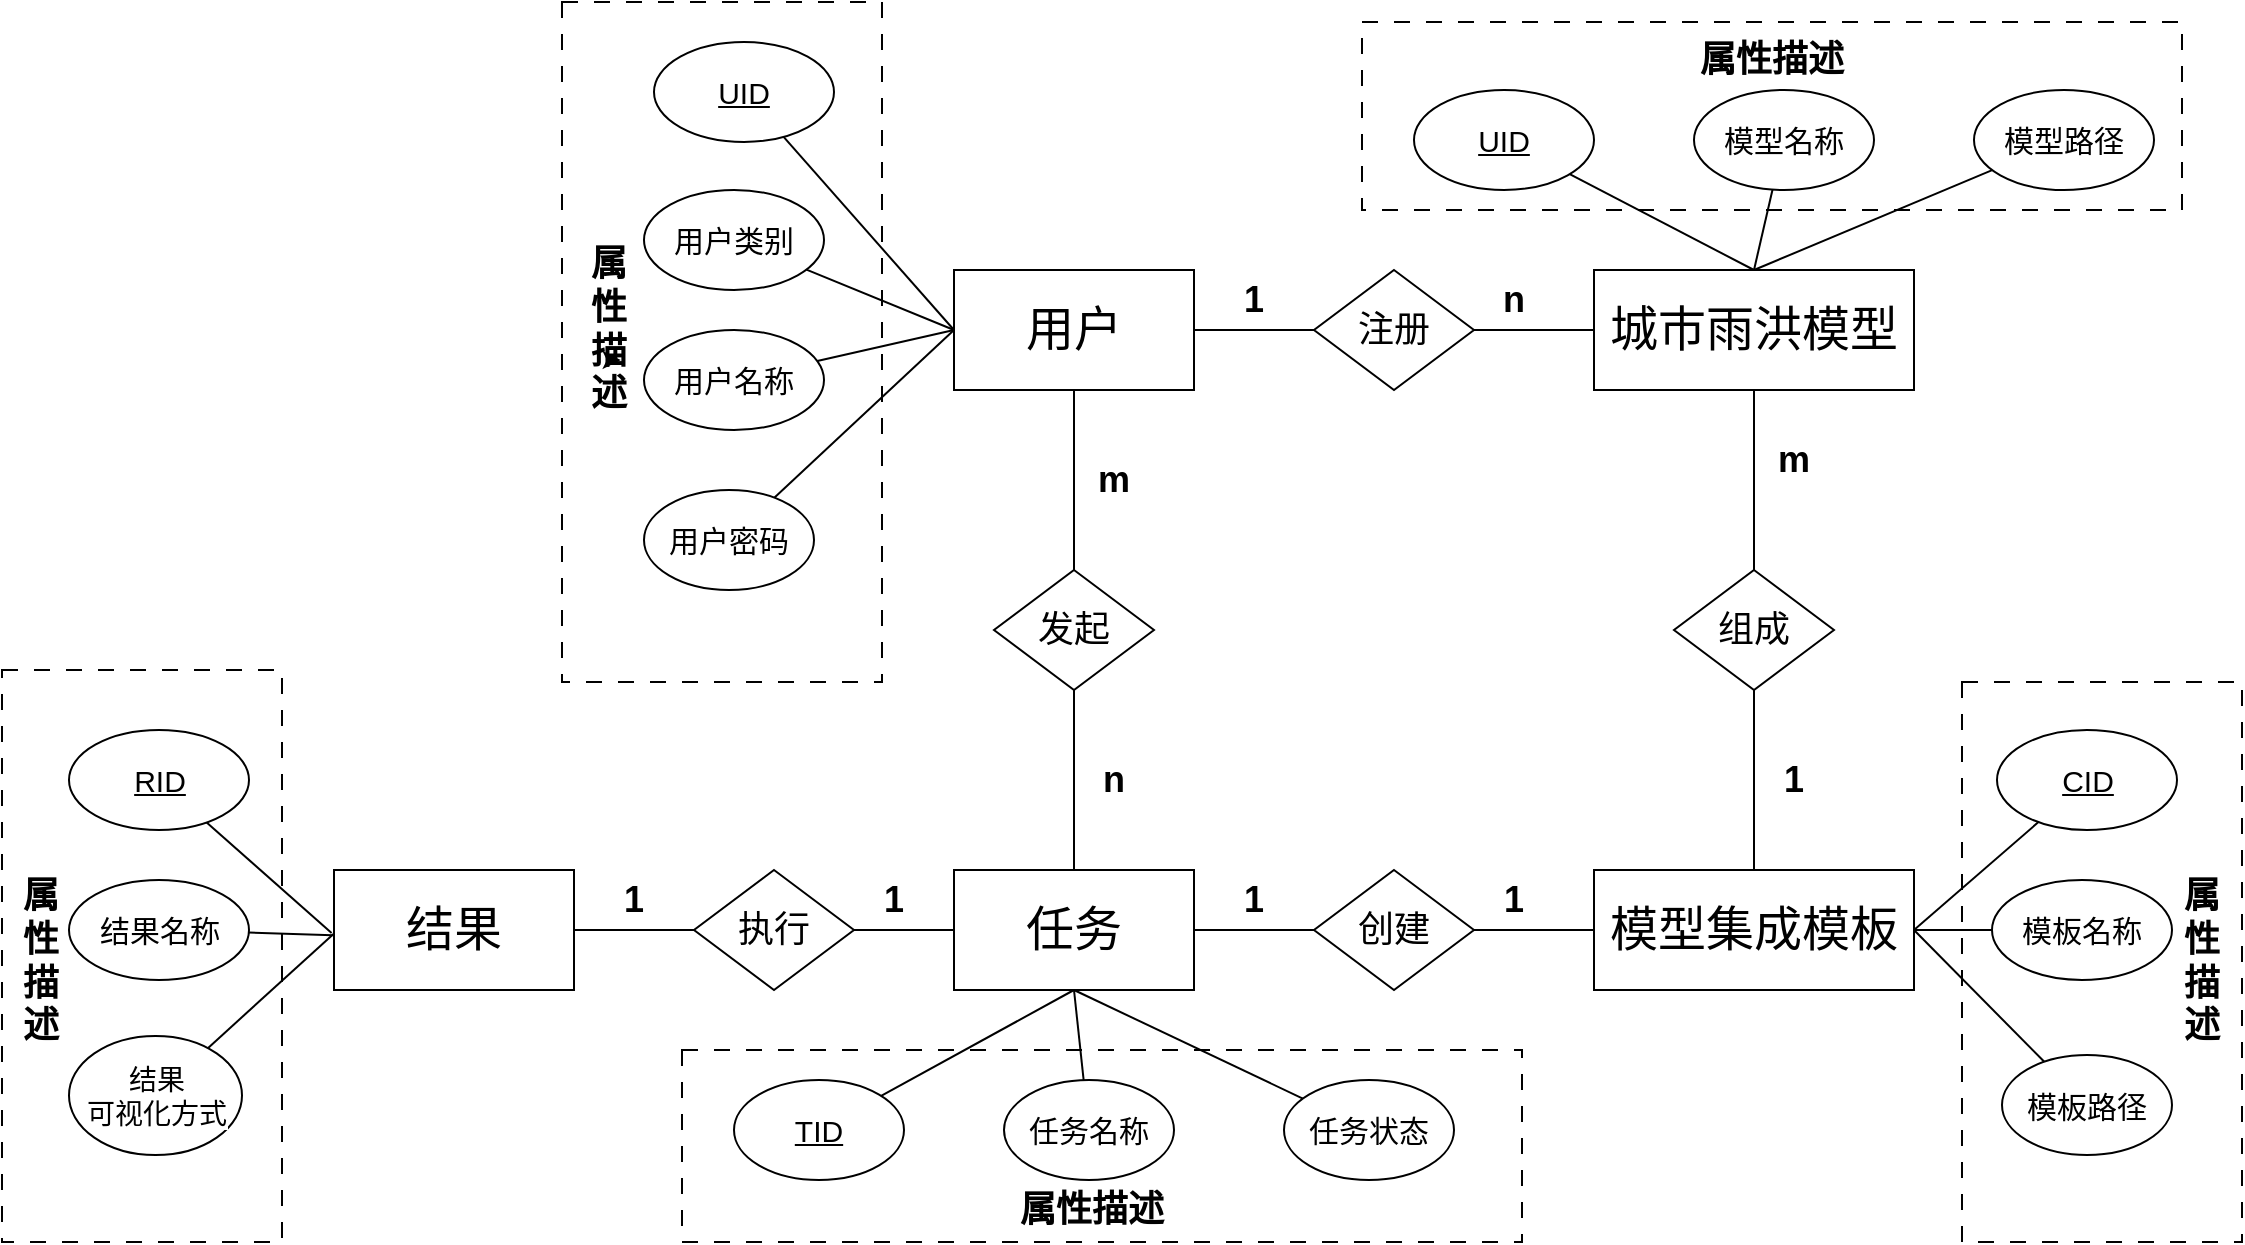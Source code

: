 <mxfile version="24.0.1" type="github">
  <diagram name="第 1 页" id="ROT8hP7zYhsQpSIMFXWq">
    <mxGraphModel dx="1619" dy="1174" grid="1" gridSize="10" guides="1" tooltips="1" connect="1" arrows="1" fold="1" page="1" pageScale="1" pageWidth="1169" pageHeight="827" math="0" shadow="0">
      <root>
        <mxCell id="0" />
        <mxCell id="1" parent="0" />
        <mxCell id="fwdPai1zfSGo5b2jM-RG-74" value="" style="rounded=0;whiteSpace=wrap;html=1;fontFamily=Helvetica;fontSize=11;fontColor=default;labelBackgroundColor=default;dashed=1;dashPattern=8 8;" vertex="1" parent="1">
          <mxGeometry x="320" y="100" width="160" height="340" as="geometry" />
        </mxCell>
        <mxCell id="fwdPai1zfSGo5b2jM-RG-75" value="" style="rounded=0;whiteSpace=wrap;html=1;fontFamily=Helvetica;fontSize=11;fontColor=default;labelBackgroundColor=default;dashed=1;dashPattern=8 8;" vertex="1" parent="1">
          <mxGeometry x="40" y="434" width="140" height="286" as="geometry" />
        </mxCell>
        <mxCell id="fwdPai1zfSGo5b2jM-RG-76" value="" style="rounded=0;whiteSpace=wrap;html=1;fontFamily=Helvetica;fontSize=11;fontColor=default;labelBackgroundColor=default;dashed=1;dashPattern=8 8;" vertex="1" parent="1">
          <mxGeometry x="380" y="624" width="420" height="96" as="geometry" />
        </mxCell>
        <mxCell id="fwdPai1zfSGo5b2jM-RG-77" value="" style="rounded=0;whiteSpace=wrap;html=1;fontFamily=Helvetica;fontSize=11;fontColor=default;labelBackgroundColor=default;dashed=1;dashPattern=8 8;" vertex="1" parent="1">
          <mxGeometry x="720" y="110" width="410" height="94" as="geometry" />
        </mxCell>
        <mxCell id="fwdPai1zfSGo5b2jM-RG-78" value="" style="rounded=0;whiteSpace=wrap;html=1;fontFamily=Helvetica;fontSize=11;fontColor=default;labelBackgroundColor=default;dashed=1;dashPattern=8 8;" vertex="1" parent="1">
          <mxGeometry x="1020" y="440" width="140" height="280" as="geometry" />
        </mxCell>
        <mxCell id="fwdPai1zfSGo5b2jM-RG-13" style="rounded=0;orthogonalLoop=1;jettySize=auto;html=1;entryX=0.5;entryY=0;entryDx=0;entryDy=0;endArrow=none;endFill=0;" edge="1" parent="1" source="fwdPai1zfSGo5b2jM-RG-2" target="fwdPai1zfSGo5b2jM-RG-12">
          <mxGeometry relative="1" as="geometry" />
        </mxCell>
        <mxCell id="fwdPai1zfSGo5b2jM-RG-15" style="edgeStyle=none;rounded=0;orthogonalLoop=1;jettySize=auto;html=1;strokeColor=default;align=center;verticalAlign=middle;fontFamily=Helvetica;fontSize=11;fontColor=default;labelBackgroundColor=default;endArrow=none;endFill=0;" edge="1" parent="1" source="fwdPai1zfSGo5b2jM-RG-2" target="fwdPai1zfSGo5b2jM-RG-7">
          <mxGeometry relative="1" as="geometry" />
        </mxCell>
        <mxCell id="fwdPai1zfSGo5b2jM-RG-2" value="&lt;font style=&quot;font-size: 24px;&quot;&gt;用户&lt;/font&gt;" style="rounded=0;whiteSpace=wrap;html=1;" vertex="1" parent="1">
          <mxGeometry x="516" y="234" width="120" height="60" as="geometry" />
        </mxCell>
        <mxCell id="fwdPai1zfSGo5b2jM-RG-21" style="edgeStyle=none;rounded=0;orthogonalLoop=1;jettySize=auto;html=1;entryX=1;entryY=0.5;entryDx=0;entryDy=0;strokeColor=default;align=center;verticalAlign=middle;fontFamily=Helvetica;fontSize=11;fontColor=default;labelBackgroundColor=default;endArrow=none;endFill=0;" edge="1" parent="1" source="fwdPai1zfSGo5b2jM-RG-3" target="fwdPai1zfSGo5b2jM-RG-10">
          <mxGeometry relative="1" as="geometry" />
        </mxCell>
        <mxCell id="fwdPai1zfSGo5b2jM-RG-3" value="&lt;font style=&quot;font-size: 24px;&quot;&gt;任务&lt;/font&gt;" style="rounded=0;whiteSpace=wrap;html=1;" vertex="1" parent="1">
          <mxGeometry x="516" y="534" width="120" height="60" as="geometry" />
        </mxCell>
        <mxCell id="fwdPai1zfSGo5b2jM-RG-19" style="edgeStyle=none;rounded=0;orthogonalLoop=1;jettySize=auto;html=1;entryX=1;entryY=0.5;entryDx=0;entryDy=0;strokeColor=default;align=center;verticalAlign=middle;fontFamily=Helvetica;fontSize=11;fontColor=default;labelBackgroundColor=default;endArrow=none;endFill=0;" edge="1" parent="1" source="fwdPai1zfSGo5b2jM-RG-5" target="fwdPai1zfSGo5b2jM-RG-9">
          <mxGeometry relative="1" as="geometry" />
        </mxCell>
        <mxCell id="fwdPai1zfSGo5b2jM-RG-5" value="&lt;font style=&quot;font-size: 24px;&quot;&gt;模型集成模板&lt;/font&gt;" style="rounded=0;whiteSpace=wrap;html=1;" vertex="1" parent="1">
          <mxGeometry x="836" y="534" width="160" height="60" as="geometry" />
        </mxCell>
        <mxCell id="fwdPai1zfSGo5b2jM-RG-17" style="edgeStyle=none;rounded=0;orthogonalLoop=1;jettySize=auto;html=1;entryX=0.5;entryY=0;entryDx=0;entryDy=0;strokeColor=default;align=center;verticalAlign=middle;fontFamily=Helvetica;fontSize=11;fontColor=default;labelBackgroundColor=default;endArrow=none;endFill=0;" edge="1" parent="1" source="fwdPai1zfSGo5b2jM-RG-6" target="fwdPai1zfSGo5b2jM-RG-8">
          <mxGeometry relative="1" as="geometry" />
        </mxCell>
        <mxCell id="fwdPai1zfSGo5b2jM-RG-6" value="&lt;font style=&quot;font-size: 24px;&quot;&gt;城市雨洪模型&lt;/font&gt;" style="rounded=0;whiteSpace=wrap;html=1;" vertex="1" parent="1">
          <mxGeometry x="836" y="234" width="160" height="60" as="geometry" />
        </mxCell>
        <mxCell id="fwdPai1zfSGo5b2jM-RG-16" style="edgeStyle=none;rounded=0;orthogonalLoop=1;jettySize=auto;html=1;strokeColor=default;align=center;verticalAlign=middle;fontFamily=Helvetica;fontSize=11;fontColor=default;labelBackgroundColor=default;endArrow=none;endFill=0;" edge="1" parent="1" source="fwdPai1zfSGo5b2jM-RG-7" target="fwdPai1zfSGo5b2jM-RG-6">
          <mxGeometry relative="1" as="geometry" />
        </mxCell>
        <mxCell id="fwdPai1zfSGo5b2jM-RG-7" value="&lt;font style=&quot;font-size: 18px;&quot;&gt;注册&lt;/font&gt;" style="rhombus;whiteSpace=wrap;html=1;" vertex="1" parent="1">
          <mxGeometry x="696" y="234" width="80" height="60" as="geometry" />
        </mxCell>
        <mxCell id="fwdPai1zfSGo5b2jM-RG-18" style="edgeStyle=none;rounded=0;orthogonalLoop=1;jettySize=auto;html=1;strokeColor=default;align=center;verticalAlign=middle;fontFamily=Helvetica;fontSize=11;fontColor=default;labelBackgroundColor=default;endArrow=none;endFill=0;" edge="1" parent="1" source="fwdPai1zfSGo5b2jM-RG-8" target="fwdPai1zfSGo5b2jM-RG-5">
          <mxGeometry relative="1" as="geometry" />
        </mxCell>
        <mxCell id="fwdPai1zfSGo5b2jM-RG-8" value="&lt;font style=&quot;font-size: 18px;&quot;&gt;组成&lt;/font&gt;" style="rhombus;whiteSpace=wrap;html=1;" vertex="1" parent="1">
          <mxGeometry x="876" y="384" width="80" height="60" as="geometry" />
        </mxCell>
        <mxCell id="fwdPai1zfSGo5b2jM-RG-20" style="edgeStyle=none;rounded=0;orthogonalLoop=1;jettySize=auto;html=1;entryX=1;entryY=0.5;entryDx=0;entryDy=0;strokeColor=default;align=center;verticalAlign=middle;fontFamily=Helvetica;fontSize=11;fontColor=default;labelBackgroundColor=default;endArrow=none;endFill=0;" edge="1" parent="1" source="fwdPai1zfSGo5b2jM-RG-9" target="fwdPai1zfSGo5b2jM-RG-3">
          <mxGeometry relative="1" as="geometry" />
        </mxCell>
        <mxCell id="fwdPai1zfSGo5b2jM-RG-9" value="&lt;font style=&quot;font-size: 18px;&quot;&gt;创建&lt;/font&gt;" style="rhombus;whiteSpace=wrap;html=1;" vertex="1" parent="1">
          <mxGeometry x="696" y="534" width="80" height="60" as="geometry" />
        </mxCell>
        <mxCell id="fwdPai1zfSGo5b2jM-RG-22" style="edgeStyle=none;rounded=0;orthogonalLoop=1;jettySize=auto;html=1;entryX=1;entryY=0.5;entryDx=0;entryDy=0;strokeColor=default;align=center;verticalAlign=middle;fontFamily=Helvetica;fontSize=11;fontColor=default;labelBackgroundColor=default;endArrow=none;endFill=0;" edge="1" parent="1" source="fwdPai1zfSGo5b2jM-RG-10" target="fwdPai1zfSGo5b2jM-RG-11">
          <mxGeometry relative="1" as="geometry" />
        </mxCell>
        <mxCell id="fwdPai1zfSGo5b2jM-RG-10" value="&lt;font style=&quot;font-size: 18px;&quot;&gt;执行&lt;/font&gt;" style="rhombus;whiteSpace=wrap;html=1;" vertex="1" parent="1">
          <mxGeometry x="386" y="534" width="80" height="60" as="geometry" />
        </mxCell>
        <mxCell id="fwdPai1zfSGo5b2jM-RG-11" value="&lt;font style=&quot;font-size: 24px;&quot;&gt;结果&lt;/font&gt;" style="rounded=0;whiteSpace=wrap;html=1;" vertex="1" parent="1">
          <mxGeometry x="206" y="534" width="120" height="60" as="geometry" />
        </mxCell>
        <mxCell id="fwdPai1zfSGo5b2jM-RG-14" style="edgeStyle=none;rounded=0;orthogonalLoop=1;jettySize=auto;html=1;entryX=0.5;entryY=0;entryDx=0;entryDy=0;strokeColor=default;align=center;verticalAlign=middle;fontFamily=Helvetica;fontSize=11;fontColor=default;labelBackgroundColor=default;endArrow=none;endFill=0;" edge="1" parent="1" source="fwdPai1zfSGo5b2jM-RG-12" target="fwdPai1zfSGo5b2jM-RG-3">
          <mxGeometry relative="1" as="geometry" />
        </mxCell>
        <mxCell id="fwdPai1zfSGo5b2jM-RG-12" value="&lt;font style=&quot;font-size: 18px;&quot;&gt;发起&lt;/font&gt;" style="rhombus;whiteSpace=wrap;html=1;" vertex="1" parent="1">
          <mxGeometry x="536" y="384" width="80" height="60" as="geometry" />
        </mxCell>
        <mxCell id="fwdPai1zfSGo5b2jM-RG-23" value="&lt;font style=&quot;font-size: 18px;&quot;&gt;&lt;b&gt;m&lt;/b&gt;&lt;/font&gt;" style="text;html=1;align=center;verticalAlign=middle;whiteSpace=wrap;rounded=0;fontFamily=Helvetica;fontSize=11;fontColor=default;labelBackgroundColor=default;" vertex="1" parent="1">
          <mxGeometry x="566" y="324" width="60" height="30" as="geometry" />
        </mxCell>
        <mxCell id="fwdPai1zfSGo5b2jM-RG-25" value="&lt;font style=&quot;font-size: 18px;&quot;&gt;&lt;b&gt;n&lt;/b&gt;&lt;/font&gt;" style="text;html=1;align=center;verticalAlign=middle;whiteSpace=wrap;rounded=0;fontFamily=Helvetica;fontSize=11;fontColor=default;labelBackgroundColor=default;" vertex="1" parent="1">
          <mxGeometry x="566" y="474" width="60" height="30" as="geometry" />
        </mxCell>
        <mxCell id="fwdPai1zfSGo5b2jM-RG-26" value="&lt;font style=&quot;font-size: 18px;&quot;&gt;&lt;b&gt;1&lt;/b&gt;&lt;/font&gt;" style="text;html=1;align=center;verticalAlign=middle;whiteSpace=wrap;rounded=0;fontFamily=Helvetica;fontSize=11;fontColor=default;labelBackgroundColor=default;" vertex="1" parent="1">
          <mxGeometry x="636" y="534" width="60" height="30" as="geometry" />
        </mxCell>
        <mxCell id="fwdPai1zfSGo5b2jM-RG-27" value="&lt;font style=&quot;font-size: 18px;&quot;&gt;&lt;b&gt;1&lt;/b&gt;&lt;/font&gt;" style="text;html=1;align=center;verticalAlign=middle;whiteSpace=wrap;rounded=0;fontFamily=Helvetica;fontSize=11;fontColor=default;labelBackgroundColor=default;" vertex="1" parent="1">
          <mxGeometry x="766" y="534" width="60" height="30" as="geometry" />
        </mxCell>
        <mxCell id="fwdPai1zfSGo5b2jM-RG-28" value="&lt;font style=&quot;font-size: 18px;&quot;&gt;&lt;b&gt;1&lt;/b&gt;&lt;/font&gt;" style="text;html=1;align=center;verticalAlign=middle;whiteSpace=wrap;rounded=0;fontFamily=Helvetica;fontSize=11;fontColor=default;labelBackgroundColor=default;" vertex="1" parent="1">
          <mxGeometry x="906" y="474" width="60" height="30" as="geometry" />
        </mxCell>
        <mxCell id="fwdPai1zfSGo5b2jM-RG-29" value="&lt;font style=&quot;font-size: 18px;&quot;&gt;&lt;b&gt;m&lt;/b&gt;&lt;/font&gt;" style="text;html=1;align=center;verticalAlign=middle;whiteSpace=wrap;rounded=0;fontFamily=Helvetica;fontSize=11;fontColor=default;labelBackgroundColor=default;" vertex="1" parent="1">
          <mxGeometry x="906" y="314" width="60" height="30" as="geometry" />
        </mxCell>
        <mxCell id="fwdPai1zfSGo5b2jM-RG-30" value="&lt;font style=&quot;font-size: 18px;&quot;&gt;&lt;b&gt;1&lt;/b&gt;&lt;/font&gt;" style="text;html=1;align=center;verticalAlign=middle;whiteSpace=wrap;rounded=0;fontFamily=Helvetica;fontSize=11;fontColor=default;labelBackgroundColor=default;" vertex="1" parent="1">
          <mxGeometry x="456" y="534" width="60" height="30" as="geometry" />
        </mxCell>
        <mxCell id="fwdPai1zfSGo5b2jM-RG-31" value="&lt;font style=&quot;font-size: 18px;&quot;&gt;&lt;b&gt;1&lt;/b&gt;&lt;/font&gt;" style="text;html=1;align=center;verticalAlign=middle;whiteSpace=wrap;rounded=0;fontFamily=Helvetica;fontSize=11;fontColor=default;labelBackgroundColor=default;" vertex="1" parent="1">
          <mxGeometry x="326" y="534" width="60" height="30" as="geometry" />
        </mxCell>
        <mxCell id="fwdPai1zfSGo5b2jM-RG-32" value="&lt;font style=&quot;font-size: 18px;&quot;&gt;&lt;b&gt;1&lt;/b&gt;&lt;/font&gt;" style="text;html=1;align=center;verticalAlign=middle;whiteSpace=wrap;rounded=0;fontFamily=Helvetica;fontSize=11;fontColor=default;labelBackgroundColor=default;" vertex="1" parent="1">
          <mxGeometry x="636" y="234" width="60" height="30" as="geometry" />
        </mxCell>
        <mxCell id="fwdPai1zfSGo5b2jM-RG-33" value="&lt;font style=&quot;font-size: 18px;&quot;&gt;&lt;b&gt;n&lt;/b&gt;&lt;/font&gt;" style="text;html=1;align=center;verticalAlign=middle;whiteSpace=wrap;rounded=0;fontFamily=Helvetica;fontSize=11;fontColor=default;labelBackgroundColor=default;" vertex="1" parent="1">
          <mxGeometry x="766" y="234" width="60" height="30" as="geometry" />
        </mxCell>
        <mxCell id="fwdPai1zfSGo5b2jM-RG-47" style="edgeStyle=none;rounded=0;orthogonalLoop=1;jettySize=auto;html=1;entryX=0;entryY=0.5;entryDx=0;entryDy=0;strokeColor=default;align=center;verticalAlign=middle;fontFamily=Helvetica;fontSize=11;fontColor=default;labelBackgroundColor=default;endArrow=none;endFill=0;" edge="1" parent="1" source="fwdPai1zfSGo5b2jM-RG-34" target="fwdPai1zfSGo5b2jM-RG-2">
          <mxGeometry relative="1" as="geometry" />
        </mxCell>
        <mxCell id="fwdPai1zfSGo5b2jM-RG-34" value="&lt;font style=&quot;font-size: 15px;&quot;&gt;&lt;u&gt;UID&lt;/u&gt;&lt;/font&gt;" style="ellipse;whiteSpace=wrap;html=1;fontFamily=Helvetica;fontSize=11;fontColor=default;labelBackgroundColor=default;" vertex="1" parent="1">
          <mxGeometry x="366" y="120" width="90" height="50" as="geometry" />
        </mxCell>
        <mxCell id="fwdPai1zfSGo5b2jM-RG-48" style="edgeStyle=none;rounded=0;orthogonalLoop=1;jettySize=auto;html=1;strokeColor=default;align=center;verticalAlign=middle;fontFamily=Helvetica;fontSize=11;fontColor=default;labelBackgroundColor=default;endArrow=none;endFill=0;entryX=0;entryY=0.5;entryDx=0;entryDy=0;" edge="1" parent="1" source="fwdPai1zfSGo5b2jM-RG-35" target="fwdPai1zfSGo5b2jM-RG-2">
          <mxGeometry relative="1" as="geometry">
            <mxPoint x="510" y="264" as="targetPoint" />
          </mxGeometry>
        </mxCell>
        <mxCell id="fwdPai1zfSGo5b2jM-RG-35" value="&lt;font style=&quot;font-size: 15px;&quot;&gt;用户名称&lt;/font&gt;" style="ellipse;whiteSpace=wrap;html=1;fontFamily=Helvetica;fontSize=11;fontColor=default;labelBackgroundColor=default;" vertex="1" parent="1">
          <mxGeometry x="361" y="264" width="90" height="50" as="geometry" />
        </mxCell>
        <mxCell id="fwdPai1zfSGo5b2jM-RG-49" style="edgeStyle=none;rounded=0;orthogonalLoop=1;jettySize=auto;html=1;entryX=0;entryY=0.5;entryDx=0;entryDy=0;strokeColor=default;align=center;verticalAlign=middle;fontFamily=Helvetica;fontSize=11;fontColor=default;labelBackgroundColor=default;endArrow=none;endFill=0;" edge="1" parent="1" source="fwdPai1zfSGo5b2jM-RG-36" target="fwdPai1zfSGo5b2jM-RG-2">
          <mxGeometry relative="1" as="geometry" />
        </mxCell>
        <mxCell id="fwdPai1zfSGo5b2jM-RG-36" value="&lt;font style=&quot;font-size: 15px;&quot;&gt;用户密码&lt;/font&gt;" style="ellipse;whiteSpace=wrap;html=1;fontFamily=Helvetica;fontSize=11;fontColor=default;labelBackgroundColor=default;" vertex="1" parent="1">
          <mxGeometry x="361" y="344" width="85" height="50" as="geometry" />
        </mxCell>
        <mxCell id="fwdPai1zfSGo5b2jM-RG-53" style="edgeStyle=none;rounded=0;orthogonalLoop=1;jettySize=auto;html=1;entryX=0.5;entryY=0;entryDx=0;entryDy=0;strokeColor=default;align=center;verticalAlign=middle;fontFamily=Helvetica;fontSize=11;fontColor=default;labelBackgroundColor=default;endArrow=none;endFill=0;" edge="1" parent="1" source="fwdPai1zfSGo5b2jM-RG-50" target="fwdPai1zfSGo5b2jM-RG-6">
          <mxGeometry relative="1" as="geometry" />
        </mxCell>
        <mxCell id="fwdPai1zfSGo5b2jM-RG-50" value="&lt;font style=&quot;font-size: 15px;&quot;&gt;&lt;u&gt;UID&lt;/u&gt;&lt;/font&gt;" style="ellipse;whiteSpace=wrap;html=1;fontFamily=Helvetica;fontSize=11;fontColor=default;labelBackgroundColor=default;" vertex="1" parent="1">
          <mxGeometry x="746" y="144" width="90" height="50" as="geometry" />
        </mxCell>
        <mxCell id="fwdPai1zfSGo5b2jM-RG-54" style="edgeStyle=none;rounded=0;orthogonalLoop=1;jettySize=auto;html=1;entryX=0.5;entryY=0;entryDx=0;entryDy=0;strokeColor=default;align=center;verticalAlign=middle;fontFamily=Helvetica;fontSize=11;fontColor=default;labelBackgroundColor=default;endArrow=none;endFill=0;" edge="1" parent="1" source="fwdPai1zfSGo5b2jM-RG-51" target="fwdPai1zfSGo5b2jM-RG-6">
          <mxGeometry relative="1" as="geometry" />
        </mxCell>
        <mxCell id="fwdPai1zfSGo5b2jM-RG-51" value="&lt;font style=&quot;font-size: 15px;&quot;&gt;模型名称&lt;/font&gt;" style="ellipse;whiteSpace=wrap;html=1;fontFamily=Helvetica;fontSize=11;fontColor=default;labelBackgroundColor=default;" vertex="1" parent="1">
          <mxGeometry x="886" y="144" width="90" height="50" as="geometry" />
        </mxCell>
        <mxCell id="fwdPai1zfSGo5b2jM-RG-55" style="edgeStyle=none;rounded=0;orthogonalLoop=1;jettySize=auto;html=1;entryX=0.5;entryY=0;entryDx=0;entryDy=0;strokeColor=default;align=center;verticalAlign=middle;fontFamily=Helvetica;fontSize=11;fontColor=default;labelBackgroundColor=default;endArrow=none;endFill=0;" edge="1" parent="1" source="fwdPai1zfSGo5b2jM-RG-52" target="fwdPai1zfSGo5b2jM-RG-6">
          <mxGeometry relative="1" as="geometry" />
        </mxCell>
        <mxCell id="fwdPai1zfSGo5b2jM-RG-52" value="&lt;font style=&quot;font-size: 15px;&quot;&gt;模型路径&lt;/font&gt;" style="ellipse;whiteSpace=wrap;html=1;fontFamily=Helvetica;fontSize=11;fontColor=default;labelBackgroundColor=default;" vertex="1" parent="1">
          <mxGeometry x="1026" y="144" width="90" height="50" as="geometry" />
        </mxCell>
        <mxCell id="fwdPai1zfSGo5b2jM-RG-56" value="&lt;font style=&quot;font-size: 15px;&quot;&gt;&lt;u&gt;RID&lt;/u&gt;&lt;/font&gt;" style="ellipse;whiteSpace=wrap;html=1;fontFamily=Helvetica;fontSize=11;fontColor=default;labelBackgroundColor=default;" vertex="1" parent="1">
          <mxGeometry x="73.5" y="464" width="90" height="50" as="geometry" />
        </mxCell>
        <mxCell id="fwdPai1zfSGo5b2jM-RG-57" value="&lt;font style=&quot;font-size: 15px;&quot;&gt;结果名称&lt;/font&gt;" style="ellipse;whiteSpace=wrap;html=1;fontFamily=Helvetica;fontSize=11;fontColor=default;labelBackgroundColor=default;" vertex="1" parent="1">
          <mxGeometry x="73.5" y="539" width="90" height="50" as="geometry" />
        </mxCell>
        <mxCell id="fwdPai1zfSGo5b2jM-RG-58" value="&lt;font style=&quot;font-size: 14px;&quot;&gt;结果&lt;/font&gt;&lt;div&gt;&lt;font style=&quot;font-size: 14px;&quot;&gt;可视化方式&lt;/font&gt;&lt;/div&gt;" style="ellipse;whiteSpace=wrap;html=1;fontFamily=Helvetica;fontSize=11;fontColor=default;labelBackgroundColor=default;" vertex="1" parent="1">
          <mxGeometry x="73.5" y="617" width="86.5" height="59.5" as="geometry" />
        </mxCell>
        <mxCell id="fwdPai1zfSGo5b2jM-RG-59" style="edgeStyle=none;rounded=0;orthogonalLoop=1;jettySize=auto;html=1;strokeColor=default;align=center;verticalAlign=middle;fontFamily=Helvetica;fontSize=11;fontColor=default;labelBackgroundColor=default;endArrow=none;endFill=0;entryX=-0.01;entryY=0.526;entryDx=0;entryDy=0;entryPerimeter=0;" edge="1" parent="1" source="fwdPai1zfSGo5b2jM-RG-56" target="fwdPai1zfSGo5b2jM-RG-11">
          <mxGeometry relative="1" as="geometry">
            <mxPoint x="196" y="564" as="targetPoint" />
          </mxGeometry>
        </mxCell>
        <mxCell id="fwdPai1zfSGo5b2jM-RG-60" style="edgeStyle=none;rounded=0;orthogonalLoop=1;jettySize=auto;html=1;strokeColor=default;align=center;verticalAlign=middle;fontFamily=Helvetica;fontSize=11;fontColor=default;labelBackgroundColor=default;endArrow=none;endFill=0;entryX=-0.006;entryY=0.543;entryDx=0;entryDy=0;entryPerimeter=0;" edge="1" parent="1" source="fwdPai1zfSGo5b2jM-RG-57" target="fwdPai1zfSGo5b2jM-RG-11">
          <mxGeometry relative="1" as="geometry">
            <mxPoint x="206" y="574" as="targetPoint" />
          </mxGeometry>
        </mxCell>
        <mxCell id="fwdPai1zfSGo5b2jM-RG-61" style="edgeStyle=none;rounded=0;orthogonalLoop=1;jettySize=auto;html=1;strokeColor=default;align=center;verticalAlign=middle;fontFamily=Helvetica;fontSize=11;fontColor=default;labelBackgroundColor=default;endArrow=none;endFill=0;entryX=-0.002;entryY=0.533;entryDx=0;entryDy=0;entryPerimeter=0;" edge="1" parent="1" source="fwdPai1zfSGo5b2jM-RG-58" target="fwdPai1zfSGo5b2jM-RG-11">
          <mxGeometry relative="1" as="geometry">
            <mxPoint x="206" y="574" as="targetPoint" />
          </mxGeometry>
        </mxCell>
        <mxCell id="fwdPai1zfSGo5b2jM-RG-65" style="edgeStyle=none;rounded=0;orthogonalLoop=1;jettySize=auto;html=1;entryX=0.5;entryY=1;entryDx=0;entryDy=0;strokeColor=default;align=center;verticalAlign=middle;fontFamily=Helvetica;fontSize=11;fontColor=default;labelBackgroundColor=default;endArrow=none;endFill=0;" edge="1" parent="1" source="fwdPai1zfSGo5b2jM-RG-62" target="fwdPai1zfSGo5b2jM-RG-3">
          <mxGeometry relative="1" as="geometry" />
        </mxCell>
        <mxCell id="fwdPai1zfSGo5b2jM-RG-62" value="&lt;font style=&quot;font-size: 15px;&quot;&gt;&lt;u&gt;TID&lt;/u&gt;&lt;/font&gt;" style="ellipse;whiteSpace=wrap;html=1;fontFamily=Helvetica;fontSize=11;fontColor=default;labelBackgroundColor=default;" vertex="1" parent="1">
          <mxGeometry x="406" y="639" width="85" height="50" as="geometry" />
        </mxCell>
        <mxCell id="fwdPai1zfSGo5b2jM-RG-66" style="edgeStyle=none;rounded=0;orthogonalLoop=1;jettySize=auto;html=1;entryX=0.5;entryY=1;entryDx=0;entryDy=0;strokeColor=default;align=center;verticalAlign=middle;fontFamily=Helvetica;fontSize=11;fontColor=default;labelBackgroundColor=default;endArrow=none;endFill=0;" edge="1" parent="1" source="fwdPai1zfSGo5b2jM-RG-63" target="fwdPai1zfSGo5b2jM-RG-3">
          <mxGeometry relative="1" as="geometry" />
        </mxCell>
        <mxCell id="fwdPai1zfSGo5b2jM-RG-63" value="&lt;font style=&quot;font-size: 15px;&quot;&gt;任务名称&lt;/font&gt;" style="ellipse;whiteSpace=wrap;html=1;fontFamily=Helvetica;fontSize=11;fontColor=default;labelBackgroundColor=default;" vertex="1" parent="1">
          <mxGeometry x="541" y="639" width="85" height="50" as="geometry" />
        </mxCell>
        <mxCell id="fwdPai1zfSGo5b2jM-RG-67" style="edgeStyle=none;rounded=0;orthogonalLoop=1;jettySize=auto;html=1;entryX=0.5;entryY=1;entryDx=0;entryDy=0;strokeColor=default;align=center;verticalAlign=middle;fontFamily=Helvetica;fontSize=11;fontColor=default;labelBackgroundColor=default;endArrow=none;endFill=0;" edge="1" parent="1" source="fwdPai1zfSGo5b2jM-RG-64" target="fwdPai1zfSGo5b2jM-RG-3">
          <mxGeometry relative="1" as="geometry" />
        </mxCell>
        <mxCell id="fwdPai1zfSGo5b2jM-RG-64" value="&lt;font style=&quot;font-size: 15px;&quot;&gt;任务状态&lt;/font&gt;" style="ellipse;whiteSpace=wrap;html=1;fontFamily=Helvetica;fontSize=11;fontColor=default;labelBackgroundColor=default;" vertex="1" parent="1">
          <mxGeometry x="681" y="639" width="85" height="50" as="geometry" />
        </mxCell>
        <mxCell id="fwdPai1zfSGo5b2jM-RG-71" style="edgeStyle=none;rounded=0;orthogonalLoop=1;jettySize=auto;html=1;entryX=1;entryY=0.5;entryDx=0;entryDy=0;strokeColor=default;align=center;verticalAlign=middle;fontFamily=Helvetica;fontSize=11;fontColor=default;labelBackgroundColor=default;endArrow=none;endFill=0;" edge="1" parent="1" source="fwdPai1zfSGo5b2jM-RG-68" target="fwdPai1zfSGo5b2jM-RG-5">
          <mxGeometry relative="1" as="geometry" />
        </mxCell>
        <mxCell id="fwdPai1zfSGo5b2jM-RG-68" value="&lt;font style=&quot;font-size: 15px;&quot;&gt;&lt;u&gt;CID&lt;/u&gt;&lt;/font&gt;" style="ellipse;whiteSpace=wrap;html=1;fontFamily=Helvetica;fontSize=11;fontColor=default;labelBackgroundColor=default;" vertex="1" parent="1">
          <mxGeometry x="1037.5" y="464" width="90" height="50" as="geometry" />
        </mxCell>
        <mxCell id="fwdPai1zfSGo5b2jM-RG-72" style="edgeStyle=none;rounded=0;orthogonalLoop=1;jettySize=auto;html=1;entryX=1;entryY=0.5;entryDx=0;entryDy=0;strokeColor=default;align=center;verticalAlign=middle;fontFamily=Helvetica;fontSize=11;fontColor=default;labelBackgroundColor=default;endArrow=none;endFill=0;" edge="1" parent="1" source="fwdPai1zfSGo5b2jM-RG-69" target="fwdPai1zfSGo5b2jM-RG-5">
          <mxGeometry relative="1" as="geometry" />
        </mxCell>
        <mxCell id="fwdPai1zfSGo5b2jM-RG-69" value="&lt;font style=&quot;font-size: 15px;&quot;&gt;模板名称&lt;/font&gt;" style="ellipse;whiteSpace=wrap;html=1;fontFamily=Helvetica;fontSize=11;fontColor=default;labelBackgroundColor=default;" vertex="1" parent="1">
          <mxGeometry x="1035" y="539" width="90" height="50" as="geometry" />
        </mxCell>
        <mxCell id="fwdPai1zfSGo5b2jM-RG-70" value="&lt;font style=&quot;font-size: 15px;&quot;&gt;模板路径&lt;/font&gt;" style="ellipse;whiteSpace=wrap;html=1;fontFamily=Helvetica;fontSize=11;fontColor=default;labelBackgroundColor=default;" vertex="1" parent="1">
          <mxGeometry x="1040" y="626.5" width="85" height="50" as="geometry" />
        </mxCell>
        <mxCell id="fwdPai1zfSGo5b2jM-RG-73" style="edgeStyle=none;rounded=0;orthogonalLoop=1;jettySize=auto;html=1;strokeColor=default;align=center;verticalAlign=middle;fontFamily=Helvetica;fontSize=11;fontColor=default;labelBackgroundColor=default;endArrow=none;endFill=0;" edge="1" parent="1" source="fwdPai1zfSGo5b2jM-RG-70">
          <mxGeometry relative="1" as="geometry">
            <mxPoint x="996" y="564" as="targetPoint" />
          </mxGeometry>
        </mxCell>
        <mxCell id="fwdPai1zfSGo5b2jM-RG-79" value="&lt;font size=&quot;1&quot; style=&quot;&quot;&gt;&lt;b style=&quot;font-size: 18px;&quot;&gt;属性描述&lt;/b&gt;&lt;/font&gt;" style="text;html=1;align=center;verticalAlign=middle;whiteSpace=wrap;rounded=0;fontFamily=Helvetica;fontSize=11;fontColor=default;labelBackgroundColor=default;" vertex="1" parent="1">
          <mxGeometry x="880" y="114" width="90" height="30" as="geometry" />
        </mxCell>
        <mxCell id="fwdPai1zfSGo5b2jM-RG-80" value="&lt;b style=&quot;font-size: 18px;&quot;&gt;属性描述&lt;/b&gt;" style="text;html=1;align=center;verticalAlign=middle;whiteSpace=wrap;rounded=0;fontFamily=Helvetica;fontSize=11;fontColor=default;labelBackgroundColor=default;" vertex="1" parent="1">
          <mxGeometry x="1130" y="565" width="20" height="30" as="geometry" />
        </mxCell>
        <mxCell id="fwdPai1zfSGo5b2jM-RG-82" value="&lt;b style=&quot;font-size: 18px;&quot;&gt;属性描述&lt;/b&gt;" style="text;html=1;align=center;verticalAlign=middle;whiteSpace=wrap;rounded=0;fontFamily=Helvetica;fontSize=11;fontColor=default;labelBackgroundColor=default;" vertex="1" parent="1">
          <mxGeometry x="523" y="689" width="124" height="30" as="geometry" />
        </mxCell>
        <mxCell id="fwdPai1zfSGo5b2jM-RG-83" value="&lt;b style=&quot;font-size: 18px;&quot;&gt;属性描述&lt;/b&gt;" style="text;html=1;align=center;verticalAlign=middle;whiteSpace=wrap;rounded=0;fontFamily=Helvetica;fontSize=11;fontColor=default;labelBackgroundColor=default;" vertex="1" parent="1">
          <mxGeometry x="46" y="565" width="26.5" height="30" as="geometry" />
        </mxCell>
        <mxCell id="fwdPai1zfSGo5b2jM-RG-84" value="&lt;b style=&quot;font-size: 18px;&quot;&gt;属性描述&lt;/b&gt;" style="text;html=1;align=center;verticalAlign=middle;whiteSpace=wrap;rounded=0;fontFamily=Helvetica;fontSize=11;fontColor=default;labelBackgroundColor=default;" vertex="1" parent="1">
          <mxGeometry x="329.5" y="249" width="26.5" height="30" as="geometry" />
        </mxCell>
        <mxCell id="fwdPai1zfSGo5b2jM-RG-85" style="edgeStyle=none;rounded=0;orthogonalLoop=1;jettySize=auto;html=1;exitX=0.5;exitY=1;exitDx=0;exitDy=0;entryX=0.75;entryY=1;entryDx=0;entryDy=0;strokeColor=default;align=center;verticalAlign=middle;fontFamily=Helvetica;fontSize=11;fontColor=default;labelBackgroundColor=default;endArrow=classic;" edge="1" parent="1" source="fwdPai1zfSGo5b2jM-RG-84" target="fwdPai1zfSGo5b2jM-RG-84">
          <mxGeometry relative="1" as="geometry" />
        </mxCell>
        <mxCell id="fwdPai1zfSGo5b2jM-RG-88" style="edgeStyle=none;rounded=0;orthogonalLoop=1;jettySize=auto;html=1;entryX=0;entryY=0.5;entryDx=0;entryDy=0;strokeColor=default;align=center;verticalAlign=middle;fontFamily=Helvetica;fontSize=11;fontColor=default;labelBackgroundColor=default;endArrow=none;endFill=0;" edge="1" parent="1" source="fwdPai1zfSGo5b2jM-RG-87" target="fwdPai1zfSGo5b2jM-RG-2">
          <mxGeometry relative="1" as="geometry" />
        </mxCell>
        <mxCell id="fwdPai1zfSGo5b2jM-RG-87" value="&lt;font style=&quot;font-size: 15px;&quot;&gt;用户类别&lt;/font&gt;" style="ellipse;whiteSpace=wrap;html=1;fontFamily=Helvetica;fontSize=11;fontColor=default;labelBackgroundColor=default;" vertex="1" parent="1">
          <mxGeometry x="361" y="194" width="90" height="50" as="geometry" />
        </mxCell>
      </root>
    </mxGraphModel>
  </diagram>
</mxfile>
